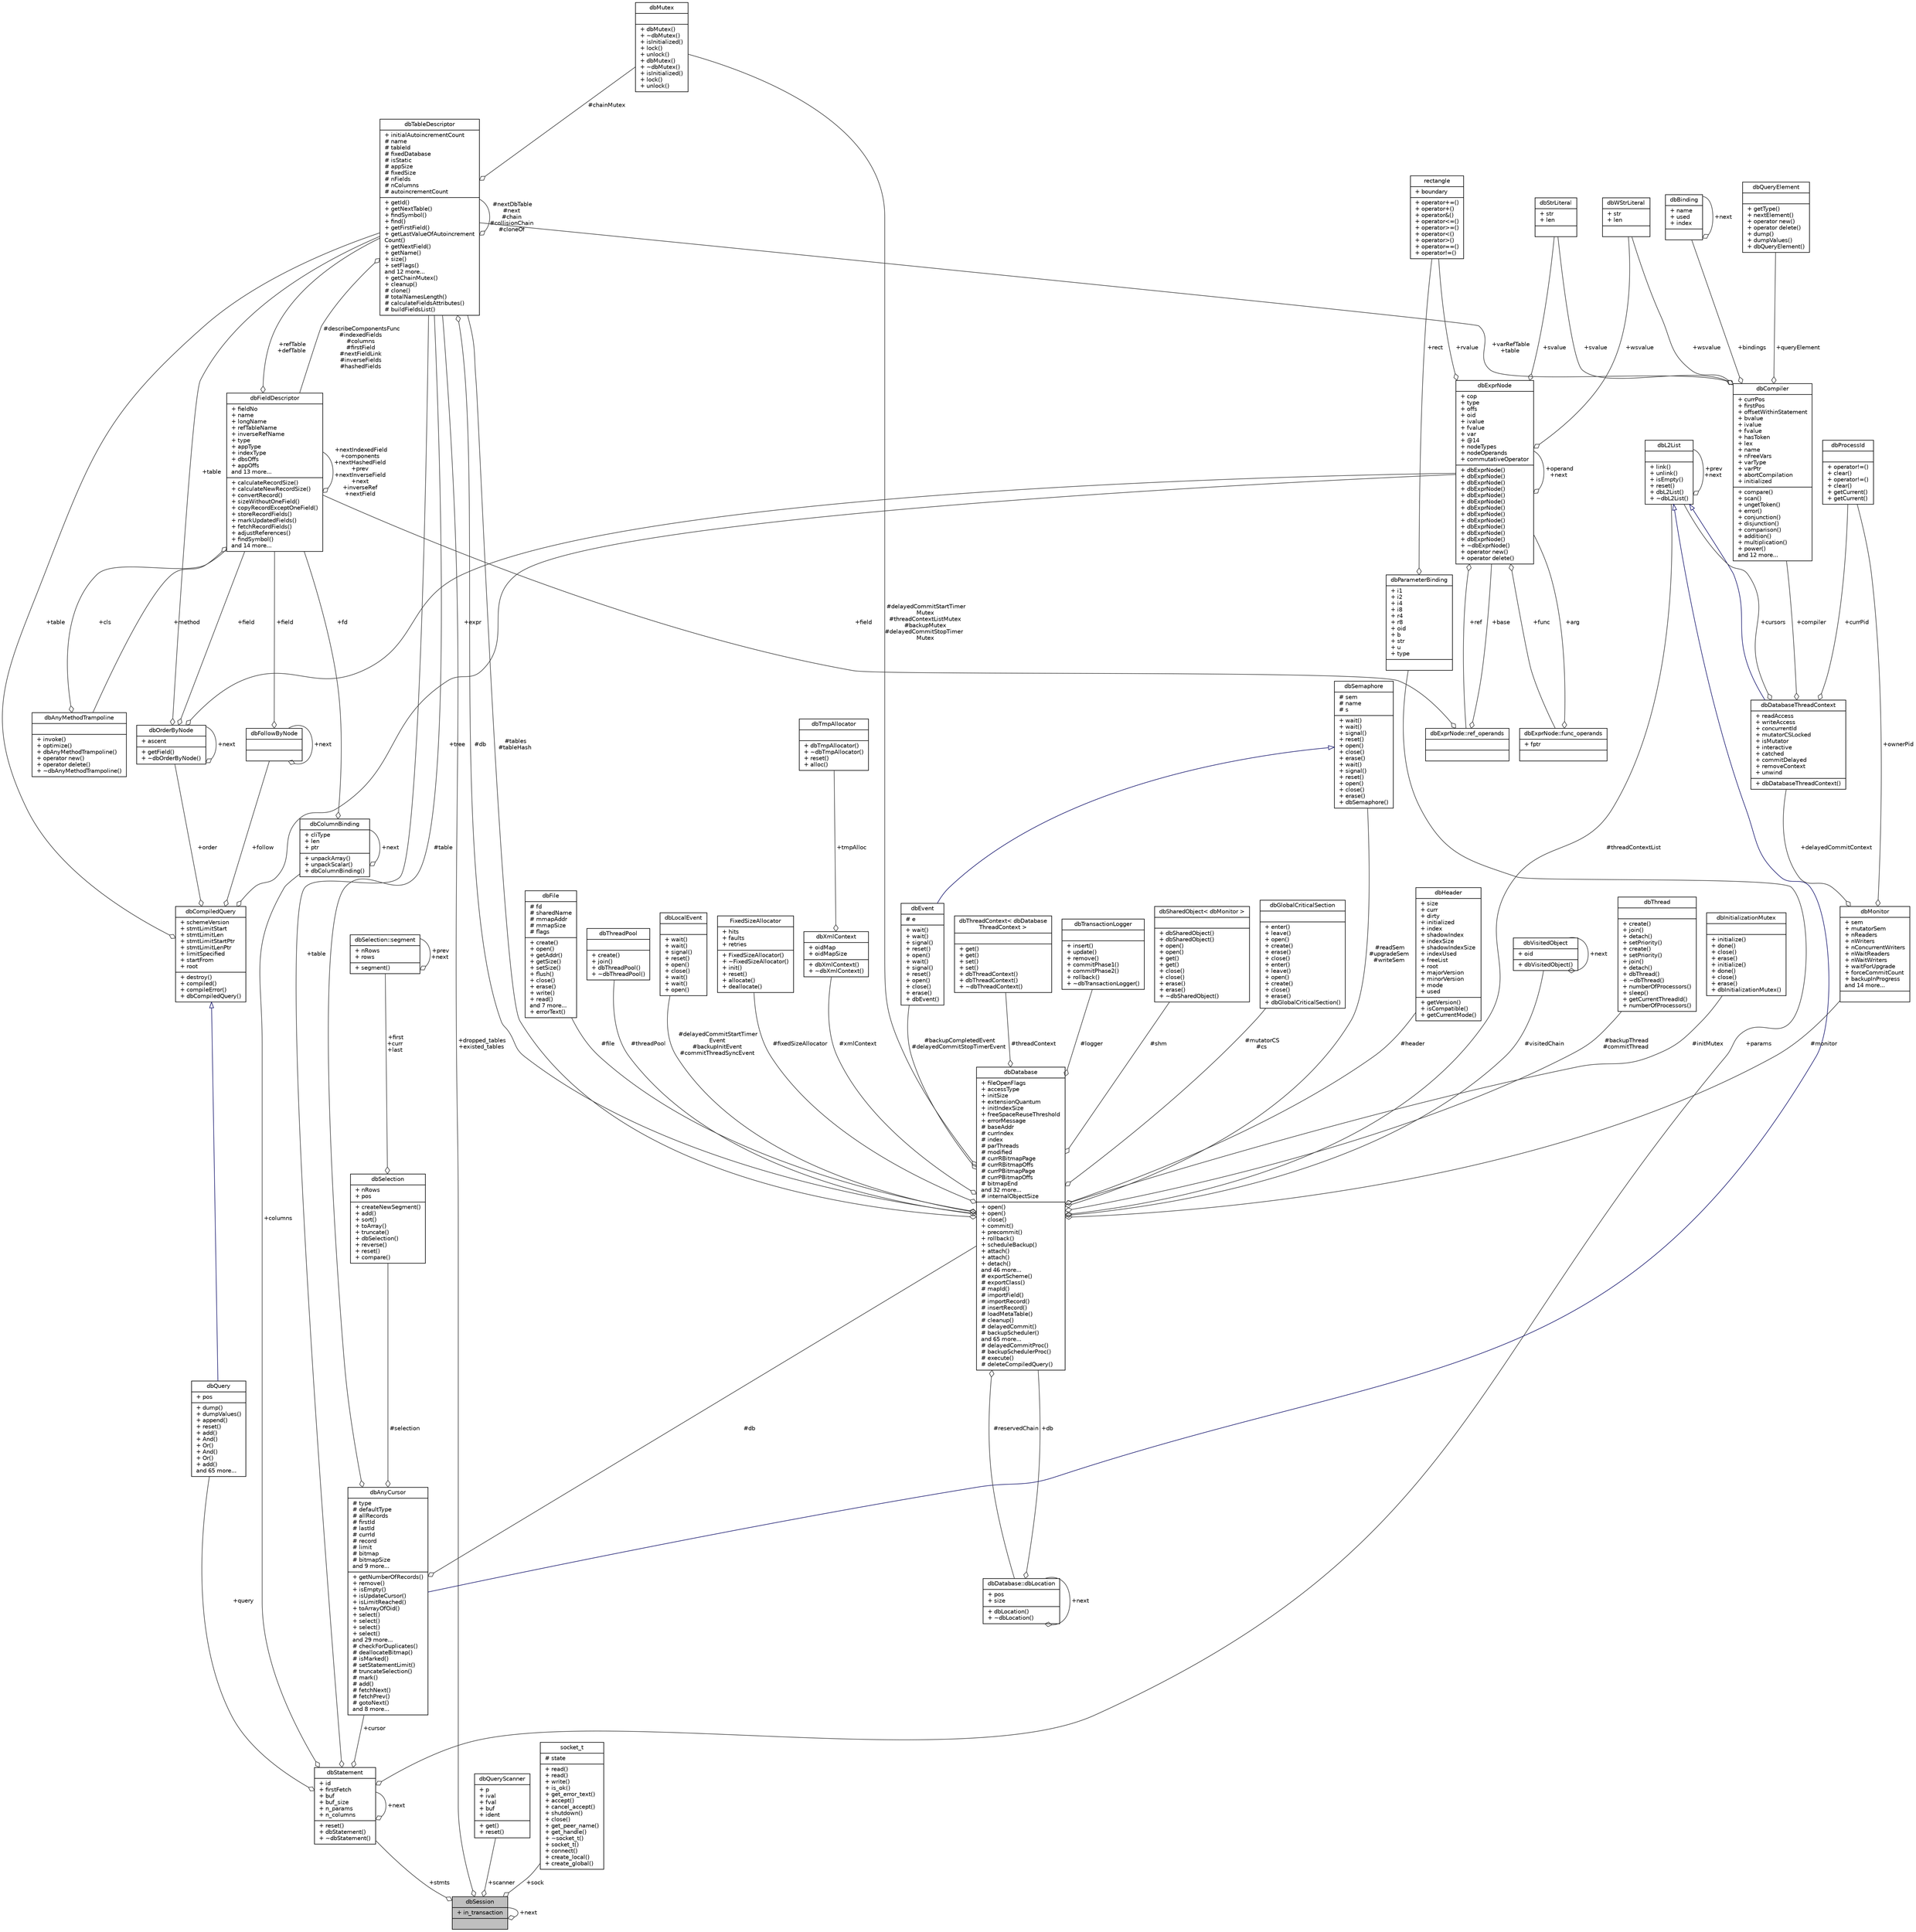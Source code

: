 digraph "dbSession"
{
 // INTERACTIVE_SVG=YES
 // LATEX_PDF_SIZE
  edge [fontname="Helvetica",fontsize="10",labelfontname="Helvetica",labelfontsize="10"];
  node [fontname="Helvetica",fontsize="10",shape=record];
  Node1 [label="{dbSession\n|+ in_transaction\l|}",height=0.2,width=0.4,color="black", fillcolor="grey75", style="filled", fontcolor="black",tooltip=" "];
  Node2 -> Node1 [color="grey25",fontsize="10",style="solid",label=" +stmts" ,arrowhead="odiamond",fontname="Helvetica"];
  Node2 [label="{dbStatement\n|+ id\l+ firstFetch\l+ buf\l+ buf_size\l+ n_params\l+ n_columns\l|+ reset()\l+ dbStatement()\l+ ~dbStatement()\l}",height=0.2,width=0.4,color="black", fillcolor="white", style="filled",URL="$classdbStatement.html",tooltip=" "];
  Node2 -> Node2 [color="grey25",fontsize="10",style="solid",label=" +next" ,arrowhead="odiamond",fontname="Helvetica"];
  Node3 -> Node2 [color="grey25",fontsize="10",style="solid",label=" +params" ,arrowhead="odiamond",fontname="Helvetica"];
  Node3 [label="{dbParameterBinding\n|+ i1\l+ i2\l+ i4\l+ i8\l+ r4\l+ r8\l+ oid\l+ b\l+ str\l+ u\l+ type\l|}",height=0.2,width=0.4,color="black", fillcolor="white", style="filled",URL="$structdbParameterBinding.html",tooltip=" "];
  Node4 -> Node3 [color="grey25",fontsize="10",style="solid",label=" +rect" ,arrowhead="odiamond",fontname="Helvetica"];
  Node4 [label="{rectangle\n|+ boundary\l|+ operator+=()\l+ operator+()\l+ operator&()\l+ operator\<=()\l+ operator\>=()\l+ operator\<()\l+ operator\>()\l+ operator==()\l+ operator!=()\l}",height=0.2,width=0.4,color="black", fillcolor="white", style="filled",URL="$classrectangle.html",tooltip=" "];
  Node5 -> Node2 [color="grey25",fontsize="10",style="solid",label=" +query" ,arrowhead="odiamond",fontname="Helvetica"];
  Node5 [label="{dbQuery\n|+ pos\l|+ dump()\l+ dumpValues()\l+ append()\l+ reset()\l+ add()\l+ And()\l+ Or()\l+ And()\l+ Or()\l+ add()\land 65 more...\l}",height=0.2,width=0.4,color="black", fillcolor="white", style="filled",URL="$classdbQuery.html",tooltip=" "];
  Node6 -> Node5 [dir="back",color="midnightblue",fontsize="10",style="solid",arrowtail="onormal",fontname="Helvetica"];
  Node6 [label="{dbCompiledQuery\n|+ schemeVersion\l+ stmtLimitStart\l+ stmtLimitLen\l+ stmtLimitStartPtr\l+ stmtLimitLenPtr\l+ limitSpecified\l+ startFrom\l+ root\l|+ destroy()\l+ compiled()\l+ compileError()\l+ dbCompiledQuery()\l}",height=0.2,width=0.4,color="black", fillcolor="white", style="filled",URL="$classdbCompiledQuery.html",tooltip=" "];
  Node7 -> Node6 [color="grey25",fontsize="10",style="solid",label=" +order" ,arrowhead="odiamond",fontname="Helvetica"];
  Node7 [label="{dbOrderByNode\n|+ ascent\l|+ getField()\l+ ~dbOrderByNode()\l}",height=0.2,width=0.4,color="black", fillcolor="white", style="filled",URL="$classdbOrderByNode.html",tooltip=" "];
  Node7 -> Node7 [color="grey25",fontsize="10",style="solid",label=" +next" ,arrowhead="odiamond",fontname="Helvetica"];
  Node8 -> Node7 [color="grey25",fontsize="10",style="solid",label=" +table" ,arrowhead="odiamond",fontname="Helvetica"];
  Node8 [label="{dbTableDescriptor\n|+ initialAutoincrementCount\l# name\l# tableId\l# fixedDatabase\l# isStatic\l# appSize\l# fixedSize\l# nFields\l# nColumns\l# autoincrementCount\l|+ getId()\l+ getNextTable()\l+ findSymbol()\l+ find()\l+ getFirstField()\l+ getLastValueOfAutoincrement\lCount()\l+ getNextField()\l+ getName()\l+ size()\l+ setFlags()\land 12 more...\l+ getChainMutex()\l+ cleanup()\l# clone()\l# totalNamesLength()\l# calculateFieldsAttributes()\l# buildFieldsList()\l}",height=0.2,width=0.4,color="black", fillcolor="white", style="filled",URL="$classdbTableDescriptor.html",tooltip=" "];
  Node9 -> Node8 [color="grey25",fontsize="10",style="solid",label=" #chainMutex" ,arrowhead="odiamond",fontname="Helvetica"];
  Node9 [label="{dbMutex\n||+ dbMutex()\l+ ~dbMutex()\l+ isInitialized()\l+ lock()\l+ unlock()\l+ dbMutex()\l+ ~dbMutex()\l+ isInitialized()\l+ lock()\l+ unlock()\l}",height=0.2,width=0.4,color="black", fillcolor="white", style="filled",URL="$classdbMutex.html",tooltip=" "];
  Node8 -> Node8 [color="grey25",fontsize="10",style="solid",label=" #nextDbTable\n#next\n#chain\n#collisionChain\n#cloneOf" ,arrowhead="odiamond",fontname="Helvetica"];
  Node10 -> Node8 [color="grey25",fontsize="10",style="solid",label=" #db" ,arrowhead="odiamond",fontname="Helvetica"];
  Node10 [label="{dbDatabase\n|+ fileOpenFlags\l+ accessType\l+ initSize\l+ extensionQuantum\l+ initIndexSize\l+ freeSpaceReuseThreshold\l+ errorMessage\l# baseAddr\l# currIndex\l# index\l# parThreads\l# modified\l# currRBitmapPage\l# currRBitmapOffs\l# currPBitmapPage\l# currPBitmapOffs\l# bitmapEnd\land 32 more...\l# internalObjectSize\l|+ open()\l+ open()\l+ close()\l+ commit()\l+ precommit()\l+ rollback()\l+ scheduleBackup()\l+ attach()\l+ attach()\l+ detach()\land 46 more...\l# exportScheme()\l# exportClass()\l# mapId()\l# importField()\l# importRecord()\l# insertRecord()\l# loadMetaTable()\l# cleanup()\l# delayedCommit()\l# backupScheduler()\land 65 more...\l# delayedCommitProc()\l# backupSchedulerProc()\l# execute()\l# deleteCompiledQuery()\l}",height=0.2,width=0.4,color="black", fillcolor="white", style="filled",URL="$classdbDatabase.html",tooltip=" "];
  Node11 -> Node10 [color="grey25",fontsize="10",style="solid",label=" #backupCompletedEvent\n#delayedCommitStopTimerEvent" ,arrowhead="odiamond",fontname="Helvetica"];
  Node11 [label="{dbEvent\n|# e\l|+ wait()\l+ wait()\l+ signal()\l+ reset()\l+ open()\l+ wait()\l+ signal()\l+ reset()\l+ open()\l+ close()\l+ erase()\l+ dbEvent()\l}",height=0.2,width=0.4,color="black", fillcolor="white", style="filled",URL="$classdbEvent.html",tooltip=" "];
  Node12 -> Node11 [dir="back",color="midnightblue",fontsize="10",style="solid",arrowtail="onormal",fontname="Helvetica"];
  Node12 [label="{dbSemaphore\n|# sem\l# name\l# s\l|+ wait()\l+ wait()\l+ signal()\l+ reset()\l+ open()\l+ close()\l+ erase()\l+ wait()\l+ signal()\l+ reset()\l+ open()\l+ close()\l+ erase()\l+ dbSemaphore()\l}",height=0.2,width=0.4,color="black", fillcolor="white", style="filled",URL="$classdbSemaphore.html",tooltip=" "];
  Node13 -> Node10 [color="grey25",fontsize="10",style="solid",label=" #threadContext" ,arrowhead="odiamond",fontname="Helvetica"];
  Node13 [label="{dbThreadContext\< dbDatabase\lThreadContext \>\n||+ get()\l+ get()\l+ set()\l+ set()\l+ dbThreadContext()\l+ dbThreadContext()\l+ ~dbThreadContext()\l}",height=0.2,width=0.4,color="black", fillcolor="white", style="filled",URL="$classdbThreadContext.html",tooltip=" "];
  Node14 -> Node10 [color="grey25",fontsize="10",style="solid",label=" #logger" ,arrowhead="odiamond",fontname="Helvetica"];
  Node14 [label="{dbTransactionLogger\n||+ insert()\l+ update()\l+ remove()\l+ commitPhase1()\l+ commitPhase2()\l+ rollback()\l+ ~dbTransactionLogger()\l}",height=0.2,width=0.4,color="black", fillcolor="white", style="filled",URL="$classdbTransactionLogger.html",tooltip=" "];
  Node15 -> Node10 [color="grey25",fontsize="10",style="solid",label=" #shm" ,arrowhead="odiamond",fontname="Helvetica"];
  Node15 [label="{dbSharedObject\< dbMonitor \>\n||+ dbSharedObject()\l+ dbSharedObject()\l+ open()\l+ open()\l+ get()\l+ get()\l+ close()\l+ close()\l+ erase()\l+ erase()\l+ ~dbSharedObject()\l}",height=0.2,width=0.4,color="black", fillcolor="white", style="filled",URL="$classdbSharedObject.html",tooltip=" "];
  Node9 -> Node10 [color="grey25",fontsize="10",style="solid",label=" #delayedCommitStartTimer\lMutex\n#threadContextListMutex\n#backupMutex\n#delayedCommitStopTimer\lMutex" ,arrowhead="odiamond",fontname="Helvetica"];
  Node16 -> Node10 [color="grey25",fontsize="10",style="solid",label=" #mutatorCS\n#cs" ,arrowhead="odiamond",fontname="Helvetica"];
  Node16 [label="{dbGlobalCriticalSection\n||+ enter()\l+ leave()\l+ open()\l+ create()\l+ erase()\l+ close()\l+ enter()\l+ leave()\l+ open()\l+ create()\l+ close()\l+ erase()\l+ dbGlobalCriticalSection()\l}",height=0.2,width=0.4,color="black", fillcolor="white", style="filled",URL="$classdbGlobalCriticalSection.html",tooltip=" "];
  Node17 -> Node10 [color="grey25",fontsize="10",style="solid",label=" #header" ,arrowhead="odiamond",fontname="Helvetica"];
  Node17 [label="{dbHeader\n|+ size\l+ curr\l+ dirty\l+ initialized\l+ index\l+ shadowIndex\l+ indexSize\l+ shadowIndexSize\l+ indexUsed\l+ freeList\l+ root\l+ majorVersion\l+ minorVersion\l+ mode\l+ used\l|+ getVersion()\l+ isCompatible()\l+ getCurrentMode()\l}",height=0.2,width=0.4,color="black", fillcolor="white", style="filled",URL="$classdbHeader.html",tooltip=" "];
  Node18 -> Node10 [color="grey25",fontsize="10",style="solid",label=" #threadContextList" ,arrowhead="odiamond",fontname="Helvetica"];
  Node18 [label="{dbL2List\n||+ link()\l+ unlink()\l+ isEmpty()\l+ reset()\l+ dbL2List()\l+ ~dbL2List()\l}",height=0.2,width=0.4,color="black", fillcolor="white", style="filled",URL="$classdbL2List.html",tooltip=" "];
  Node18 -> Node18 [color="grey25",fontsize="10",style="solid",label=" +prev\n+next" ,arrowhead="odiamond",fontname="Helvetica"];
  Node19 -> Node10 [color="grey25",fontsize="10",style="solid",label=" #visitedChain" ,arrowhead="odiamond",fontname="Helvetica"];
  Node19 [label="{dbVisitedObject\n|+ oid\l|+ dbVisitedObject()\l}",height=0.2,width=0.4,color="black", fillcolor="white", style="filled",URL="$classdbVisitedObject.html",tooltip=" "];
  Node19 -> Node19 [color="grey25",fontsize="10",style="solid",label=" +next" ,arrowhead="odiamond",fontname="Helvetica"];
  Node8 -> Node10 [color="grey25",fontsize="10",style="solid",label=" #tables\n#tableHash" ,arrowhead="odiamond",fontname="Helvetica"];
  Node12 -> Node10 [color="grey25",fontsize="10",style="solid",label=" #readSem\n#upgradeSem\n#writeSem" ,arrowhead="odiamond",fontname="Helvetica"];
  Node20 -> Node10 [color="grey25",fontsize="10",style="solid",label=" #backupThread\n#commitThread" ,arrowhead="odiamond",fontname="Helvetica"];
  Node20 [label="{dbThread\n||+ create()\l+ join()\l+ detach()\l+ setPriority()\l+ create()\l+ setPriority()\l+ join()\l+ detach()\l+ dbThread()\l+ ~dbThread()\l+ numberOfProcessors()\l+ sleep()\l+ getCurrentThreadId()\l+ numberOfProcessors()\l}",height=0.2,width=0.4,color="black", fillcolor="white", style="filled",URL="$classdbThread.html",tooltip=" "];
  Node21 -> Node10 [color="grey25",fontsize="10",style="solid",label=" #initMutex" ,arrowhead="odiamond",fontname="Helvetica"];
  Node21 [label="{dbInitializationMutex\n||+ initialize()\l+ done()\l+ close()\l+ erase()\l+ initialize()\l+ done()\l+ close()\l+ erase()\l+ dbInitializationMutex()\l}",height=0.2,width=0.4,color="black", fillcolor="white", style="filled",URL="$classdbInitializationMutex.html",tooltip=" "];
  Node22 -> Node10 [color="grey25",fontsize="10",style="solid",label=" #reservedChain" ,arrowhead="odiamond",fontname="Helvetica"];
  Node22 [label="{dbDatabase::dbLocation\n|+ pos\l+ size\l|+ dbLocation()\l+ ~dbLocation()\l}",height=0.2,width=0.4,color="black", fillcolor="white", style="filled",URL="$structdbDatabase_1_1dbLocation.html",tooltip=" "];
  Node22 -> Node22 [color="grey25",fontsize="10",style="solid",label=" +next" ,arrowhead="odiamond",fontname="Helvetica"];
  Node10 -> Node22 [color="grey25",fontsize="10",style="solid",label=" +db" ,arrowhead="odiamond",fontname="Helvetica"];
  Node23 -> Node10 [color="grey25",fontsize="10",style="solid",label=" #file" ,arrowhead="odiamond",fontname="Helvetica"];
  Node23 [label="{dbFile\n|# fd\l# sharedName\l# mmapAddr\l# mmapSize\l# flags\l|+ create()\l+ open()\l+ getAddr()\l+ getSize()\l+ setSize()\l+ flush()\l+ close()\l+ erase()\l+ write()\l+ read()\land 7 more...\l+ errorText()\l}",height=0.2,width=0.4,color="black", fillcolor="white", style="filled",URL="$classdbFile.html",tooltip=" "];
  Node24 -> Node10 [color="grey25",fontsize="10",style="solid",label=" #threadPool" ,arrowhead="odiamond",fontname="Helvetica"];
  Node24 [label="{dbThreadPool\n||+ create()\l+ join()\l+ dbThreadPool()\l+ ~dbThreadPool()\l}",height=0.2,width=0.4,color="black", fillcolor="white", style="filled",URL="$classdbThreadPool.html",tooltip=" "];
  Node25 -> Node10 [color="grey25",fontsize="10",style="solid",label=" #delayedCommitStartTimer\lEvent\n#backupInitEvent\n#commitThreadSyncEvent" ,arrowhead="odiamond",fontname="Helvetica"];
  Node25 [label="{dbLocalEvent\n||+ wait()\l+ wait()\l+ signal()\l+ reset()\l+ open()\l+ close()\l+ wait()\l+ wait()\l+ open()\l}",height=0.2,width=0.4,color="black", fillcolor="white", style="filled",URL="$classdbLocalEvent.html",tooltip=" "];
  Node26 -> Node10 [color="grey25",fontsize="10",style="solid",label=" #xmlContext" ,arrowhead="odiamond",fontname="Helvetica"];
  Node26 [label="{dbXmlContext\n|+ oidMap\l+ oidMapSize\l|+ dbXmlContext()\l+ ~dbXmlContext()\l}",height=0.2,width=0.4,color="black", fillcolor="white", style="filled",URL="$classdbXmlContext.html",tooltip=" "];
  Node27 -> Node26 [color="grey25",fontsize="10",style="solid",label=" +tmpAlloc" ,arrowhead="odiamond",fontname="Helvetica"];
  Node27 [label="{dbTmpAllocator\n||+ dbTmpAllocator()\l+ ~dbTmpAllocator()\l+ reset()\l+ alloc()\l}",height=0.2,width=0.4,color="black", fillcolor="white", style="filled",URL="$classdbTmpAllocator.html",tooltip=" "];
  Node28 -> Node10 [color="grey25",fontsize="10",style="solid",label=" #fixedSizeAllocator" ,arrowhead="odiamond",fontname="Helvetica"];
  Node28 [label="{FixedSizeAllocator\n|+ hits\l+ faults\l+ retries\l|+ FixedSizeAllocator()\l+ ~FixedSizeAllocator()\l+ init()\l+ reset()\l+ allocate()\l+ deallocate()\l}",height=0.2,width=0.4,color="black", fillcolor="white", style="filled",URL="$classFixedSizeAllocator.html",tooltip=" "];
  Node29 -> Node10 [color="grey25",fontsize="10",style="solid",label=" #monitor" ,arrowhead="odiamond",fontname="Helvetica"];
  Node29 [label="{dbMonitor\n|+ sem\l+ mutatorSem\l+ nReaders\l+ nWriters\l+ nConcurrentWriters\l+ nWaitReaders\l+ nWaitWriters\l+ waitForUpgrade\l+ forceCommitCount\l+ backupInProgress\land 14 more...\l|}",height=0.2,width=0.4,color="black", fillcolor="white", style="filled",URL="$classdbMonitor.html",tooltip=" "];
  Node30 -> Node29 [color="grey25",fontsize="10",style="solid",label=" +delayedCommitContext" ,arrowhead="odiamond",fontname="Helvetica"];
  Node30 [label="{dbDatabaseThreadContext\n|+ readAccess\l+ writeAccess\l+ concurrentId\l+ mutatorCSLocked\l+ isMutator\l+ interactive\l+ catched\l+ commitDelayed\l+ removeContext\l+ unwind\l|+ dbDatabaseThreadContext()\l}",height=0.2,width=0.4,color="black", fillcolor="white", style="filled",URL="$classdbDatabaseThreadContext.html",tooltip=" "];
  Node18 -> Node30 [dir="back",color="midnightblue",fontsize="10",style="solid",arrowtail="onormal",fontname="Helvetica"];
  Node18 -> Node30 [color="grey25",fontsize="10",style="solid",label=" +cursors" ,arrowhead="odiamond",fontname="Helvetica"];
  Node31 -> Node30 [color="grey25",fontsize="10",style="solid",label=" +compiler" ,arrowhead="odiamond",fontname="Helvetica"];
  Node31 [label="{dbCompiler\n|+ currPos\l+ firstPos\l+ offsetWithinStatement\l+ bvalue\l+ ivalue\l+ fvalue\l+ hasToken\l+ lex\l+ name\l+ nFreeVars\l+ varType\l+ varPtr\l+ abortCompilation\l+ initialized\l|+ compare()\l+ scan()\l+ ungetToken()\l+ error()\l+ conjunction()\l+ disjunction()\l+ comparison()\l+ addition()\l+ multiplication()\l+ power()\land 12 more...\l}",height=0.2,width=0.4,color="black", fillcolor="white", style="filled",URL="$classdbCompiler.html",tooltip=" "];
  Node32 -> Node31 [color="grey25",fontsize="10",style="solid",label=" +svalue" ,arrowhead="odiamond",fontname="Helvetica"];
  Node32 [label="{dbStrLiteral\n|+ str\l+ len\l|}",height=0.2,width=0.4,color="black", fillcolor="white", style="filled",URL="$structdbStrLiteral.html",tooltip=" "];
  Node8 -> Node31 [color="grey25",fontsize="10",style="solid",label=" +varRefTable\n+table" ,arrowhead="odiamond",fontname="Helvetica"];
  Node33 -> Node31 [color="grey25",fontsize="10",style="solid",label=" +wsvalue" ,arrowhead="odiamond",fontname="Helvetica"];
  Node33 [label="{dbWStrLiteral\n|+ str\l+ len\l|}",height=0.2,width=0.4,color="black", fillcolor="white", style="filled",URL="$structdbWStrLiteral.html",tooltip=" "];
  Node34 -> Node31 [color="grey25",fontsize="10",style="solid",label=" +bindings" ,arrowhead="odiamond",fontname="Helvetica"];
  Node34 [label="{dbBinding\n|+ name\l+ used\l+ index\l|}",height=0.2,width=0.4,color="black", fillcolor="white", style="filled",URL="$classdbBinding.html",tooltip=" "];
  Node34 -> Node34 [color="grey25",fontsize="10",style="solid",label=" +next" ,arrowhead="odiamond",fontname="Helvetica"];
  Node35 -> Node31 [color="grey25",fontsize="10",style="solid",label=" +queryElement" ,arrowhead="odiamond",fontname="Helvetica"];
  Node35 [label="{dbQueryElement\n||+ getType()\l+ nextElement()\l+ operator new()\l+ operator delete()\l+ dump()\l+ dumpValues()\l+ dbQueryElement()\l}",height=0.2,width=0.4,color="black", fillcolor="white", style="filled",URL="$classdbQueryElement.html",tooltip=" "];
  Node36 -> Node30 [color="grey25",fontsize="10",style="solid",label=" +currPid" ,arrowhead="odiamond",fontname="Helvetica"];
  Node36 [label="{dbProcessId\n||+ operator!=()\l+ clear()\l+ operator!=()\l+ clear()\l+ getCurrent()\l+ getCurrent()\l}",height=0.2,width=0.4,color="black", fillcolor="white", style="filled",URL="$classdbProcessId.html",tooltip=" "];
  Node36 -> Node29 [color="grey25",fontsize="10",style="solid",label=" +ownerPid" ,arrowhead="odiamond",fontname="Helvetica"];
  Node37 -> Node8 [color="grey25",fontsize="10",style="solid",label=" #describeComponentsFunc\n#indexedFields\n#columns\n#firstField\n#nextFieldLink\n#inverseFields\n#hashedFields" ,arrowhead="odiamond",fontname="Helvetica"];
  Node37 [label="{dbFieldDescriptor\n|+ fieldNo\l+ name\l+ longName\l+ refTableName\l+ inverseRefName\l+ type\l+ appType\l+ indexType\l+ dbsOffs\l+ appOffs\land 13 more...\l|+ calculateRecordSize()\l+ calculateNewRecordSize()\l+ convertRecord()\l+ sizeWithoutOneField()\l+ copyRecordExceptOneField()\l+ storeRecordFields()\l+ markUpdatedFields()\l+ fetchRecordFields()\l+ adjustReferences()\l+ findSymbol()\land 14 more...\l}",height=0.2,width=0.4,color="black", fillcolor="white", style="filled",URL="$classdbFieldDescriptor.html",tooltip=" "];
  Node38 -> Node37 [color="grey25",fontsize="10",style="solid",label=" +method" ,arrowhead="odiamond",fontname="Helvetica"];
  Node38 [label="{dbAnyMethodTrampoline\n||+ invoke()\l+ optimize()\l+ dbAnyMethodTrampoline()\l+ operator new()\l+ operator delete()\l+ ~dbAnyMethodTrampoline()\l}",height=0.2,width=0.4,color="black", fillcolor="white", style="filled",URL="$classdbAnyMethodTrampoline.html",tooltip=" "];
  Node37 -> Node38 [color="grey25",fontsize="10",style="solid",label=" +cls" ,arrowhead="odiamond",fontname="Helvetica"];
  Node8 -> Node37 [color="grey25",fontsize="10",style="solid",label=" +refTable\n+defTable" ,arrowhead="odiamond",fontname="Helvetica"];
  Node37 -> Node37 [color="grey25",fontsize="10",style="solid",label=" +nextIndexedField\n+components\n+nextHashedField\n+prev\n+nextInverseField\n+next\n+inverseRef\n+nextField" ,arrowhead="odiamond",fontname="Helvetica"];
  Node39 -> Node7 [color="grey25",fontsize="10",style="solid",label=" +expr" ,arrowhead="odiamond",fontname="Helvetica"];
  Node39 [label="{dbExprNode\n|+ cop\l+ type\l+ offs\l+ oid\l+ ivalue\l+ fvalue\l+ var\l+ @14\l+ nodeTypes\l+ nodeOperands\l+ commutativeOperator\l|+ dbExprNode()\l+ dbExprNode()\l+ dbExprNode()\l+ dbExprNode()\l+ dbExprNode()\l+ dbExprNode()\l+ dbExprNode()\l+ dbExprNode()\l+ dbExprNode()\l+ dbExprNode()\l+ dbExprNode()\l+ dbExprNode()\l+ ~dbExprNode()\l+ operator new()\l+ operator delete()\l}",height=0.2,width=0.4,color="black", fillcolor="white", style="filled",URL="$classdbExprNode.html",tooltip=" "];
  Node32 -> Node39 [color="grey25",fontsize="10",style="solid",label=" +svalue" ,arrowhead="odiamond",fontname="Helvetica"];
  Node40 -> Node39 [color="grey25",fontsize="10",style="solid",label=" +func" ,arrowhead="odiamond",fontname="Helvetica"];
  Node40 [label="{dbExprNode::func_operands\n|+ fptr\l|}",height=0.2,width=0.4,color="black", fillcolor="white", style="filled",URL="$structdbExprNode_1_1func__operands.html",tooltip=" "];
  Node39 -> Node40 [color="grey25",fontsize="10",style="solid",label=" +arg" ,arrowhead="odiamond",fontname="Helvetica"];
  Node41 -> Node39 [color="grey25",fontsize="10",style="solid",label=" +ref" ,arrowhead="odiamond",fontname="Helvetica"];
  Node41 [label="{dbExprNode::ref_operands\n||}",height=0.2,width=0.4,color="black", fillcolor="white", style="filled",URL="$structdbExprNode_1_1ref__operands.html",tooltip=" "];
  Node39 -> Node41 [color="grey25",fontsize="10",style="solid",label=" +base" ,arrowhead="odiamond",fontname="Helvetica"];
  Node37 -> Node41 [color="grey25",fontsize="10",style="solid",label=" +field" ,arrowhead="odiamond",fontname="Helvetica"];
  Node4 -> Node39 [color="grey25",fontsize="10",style="solid",label=" +rvalue" ,arrowhead="odiamond",fontname="Helvetica"];
  Node33 -> Node39 [color="grey25",fontsize="10",style="solid",label=" +wsvalue" ,arrowhead="odiamond",fontname="Helvetica"];
  Node39 -> Node39 [color="grey25",fontsize="10",style="solid",label=" +operand\n+next" ,arrowhead="odiamond",fontname="Helvetica"];
  Node37 -> Node7 [color="grey25",fontsize="10",style="solid",label=" +field" ,arrowhead="odiamond",fontname="Helvetica"];
  Node8 -> Node6 [color="grey25",fontsize="10",style="solid",label=" +table" ,arrowhead="odiamond",fontname="Helvetica"];
  Node42 -> Node6 [color="grey25",fontsize="10",style="solid",label=" +follow" ,arrowhead="odiamond",fontname="Helvetica"];
  Node42 [label="{dbFollowByNode\n||}",height=0.2,width=0.4,color="black", fillcolor="white", style="filled",URL="$classdbFollowByNode.html",tooltip=" "];
  Node42 -> Node42 [color="grey25",fontsize="10",style="solid",label=" +next" ,arrowhead="odiamond",fontname="Helvetica"];
  Node37 -> Node42 [color="grey25",fontsize="10",style="solid",label=" +field" ,arrowhead="odiamond",fontname="Helvetica"];
  Node39 -> Node6 [color="grey25",fontsize="10",style="solid",label=" +tree" ,arrowhead="odiamond",fontname="Helvetica"];
  Node8 -> Node2 [color="grey25",fontsize="10",style="solid",label=" +table" ,arrowhead="odiamond",fontname="Helvetica"];
  Node43 -> Node2 [color="grey25",fontsize="10",style="solid",label=" +columns" ,arrowhead="odiamond",fontname="Helvetica"];
  Node43 [label="{dbColumnBinding\n|+ cliType\l+ len\l+ ptr\l|+ unpackArray()\l+ unpackScalar()\l+ dbColumnBinding()\l}",height=0.2,width=0.4,color="black", fillcolor="white", style="filled",URL="$classdbColumnBinding.html",tooltip=" "];
  Node43 -> Node43 [color="grey25",fontsize="10",style="solid",label=" +next" ,arrowhead="odiamond",fontname="Helvetica"];
  Node37 -> Node43 [color="grey25",fontsize="10",style="solid",label=" +fd" ,arrowhead="odiamond",fontname="Helvetica"];
  Node44 -> Node2 [color="grey25",fontsize="10",style="solid",label=" +cursor" ,arrowhead="odiamond",fontname="Helvetica"];
  Node44 [label="{dbAnyCursor\n|# type\l# defaultType\l# allRecords\l# firstId\l# lastId\l# currId\l# record\l# limit\l# bitmap\l# bitmapSize\land 9 more...\l|+ getNumberOfRecords()\l+ remove()\l+ isEmpty()\l+ isUpdateCursor()\l+ isLimitReached()\l+ toArrayOfOid()\l+ select()\l+ select()\l+ select()\l+ select()\land 29 more...\l# checkForDuplicates()\l# deallocateBitmap()\l# isMarked()\l# setStatementLimit()\l# truncateSelection()\l# mark()\l# add()\l# fetchNext()\l# fetchPrev()\l# gotoNext()\land 8 more...\l}",height=0.2,width=0.4,color="black", fillcolor="white", style="filled",URL="$classdbAnyCursor.html",tooltip=" "];
  Node18 -> Node44 [dir="back",color="midnightblue",fontsize="10",style="solid",arrowtail="onormal",fontname="Helvetica"];
  Node45 -> Node44 [color="grey25",fontsize="10",style="solid",label=" #selection" ,arrowhead="odiamond",fontname="Helvetica"];
  Node45 [label="{dbSelection\n|+ nRows\l+ pos\l|+ createNewSegment()\l+ add()\l+ sort()\l+ toArray()\l+ truncate()\l+ dbSelection()\l+ reverse()\l+ reset()\l+ compare()\l}",height=0.2,width=0.4,color="black", fillcolor="white", style="filled",URL="$classdbSelection.html",tooltip=" "];
  Node46 -> Node45 [color="grey25",fontsize="10",style="solid",label=" +first\n+curr\n+last" ,arrowhead="odiamond",fontname="Helvetica"];
  Node46 [label="{dbSelection::segment\n|+ nRows\l+ rows\l|+ segment()\l}",height=0.2,width=0.4,color="black", fillcolor="white", style="filled",URL="$classdbSelection_1_1segment.html",tooltip=" "];
  Node46 -> Node46 [color="grey25",fontsize="10",style="solid",label=" +prev\n+next" ,arrowhead="odiamond",fontname="Helvetica"];
  Node8 -> Node44 [color="grey25",fontsize="10",style="solid",label=" #table" ,arrowhead="odiamond",fontname="Helvetica"];
  Node10 -> Node44 [color="grey25",fontsize="10",style="solid",label=" #db" ,arrowhead="odiamond",fontname="Helvetica"];
  Node47 -> Node1 [color="grey25",fontsize="10",style="solid",label=" +scanner" ,arrowhead="odiamond",fontname="Helvetica"];
  Node47 [label="{dbQueryScanner\n|+ p\l+ ival\l+ fval\l+ buf\l+ ident\l|+ get()\l+ reset()\l}",height=0.2,width=0.4,color="black", fillcolor="white", style="filled",URL="$classdbQueryScanner.html",tooltip=" "];
  Node8 -> Node1 [color="grey25",fontsize="10",style="solid",label=" +dropped_tables\n+existed_tables" ,arrowhead="odiamond",fontname="Helvetica"];
  Node48 -> Node1 [color="grey25",fontsize="10",style="solid",label=" +sock" ,arrowhead="odiamond",fontname="Helvetica"];
  Node48 [label="{socket_t\n|# state\l|+ read()\l+ read()\l+ write()\l+ is_ok()\l+ get_error_text()\l+ accept()\l+ cancel_accept()\l+ shutdown()\l+ close()\l+ get_peer_name()\l+ get_handle()\l+ ~socket_t()\l+ socket_t()\l+ connect()\l+ create_local()\l+ create_global()\l}",height=0.2,width=0.4,color="black", fillcolor="white", style="filled",URL="$classsocket__t.html",tooltip=" "];
  Node1 -> Node1 [color="grey25",fontsize="10",style="solid",label=" +next" ,arrowhead="odiamond",fontname="Helvetica"];
}
